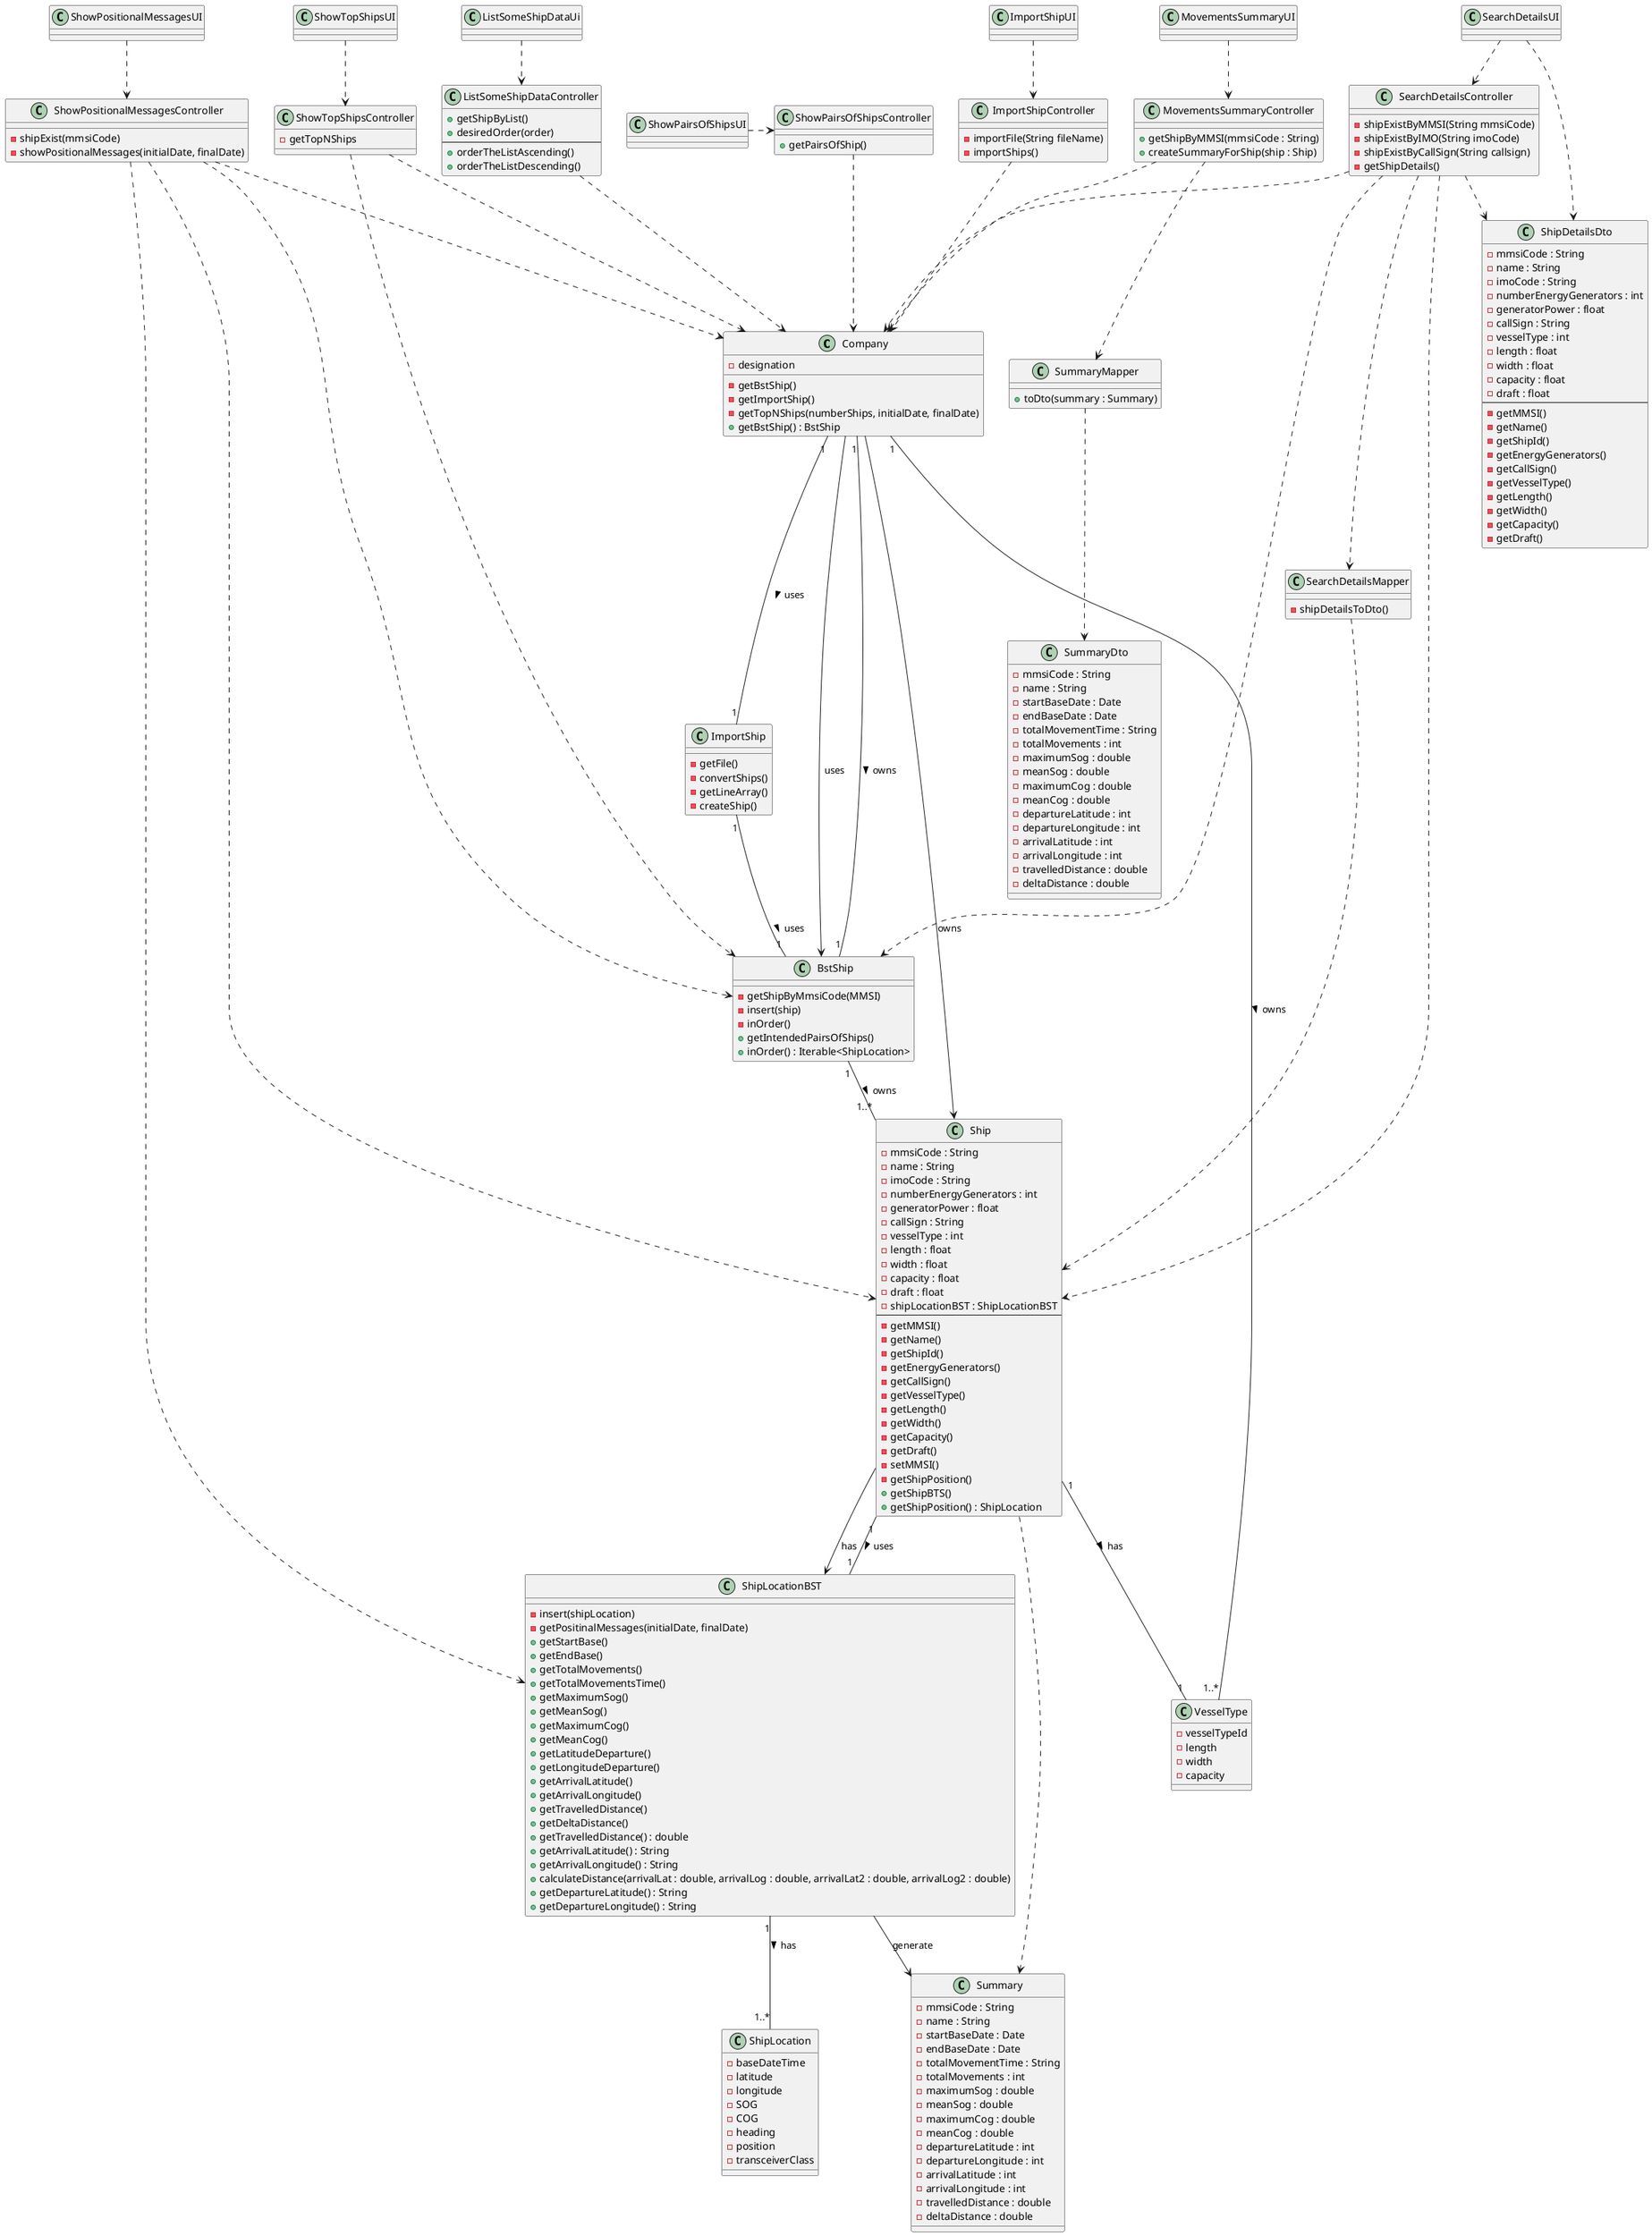 @startuml
'https://plantuml.com/class-diagram

class Company{
-designation
-getBstShip()
-getImportShip()
-getTopNShips(numberShips, initialDate, finalDate)
}


class ImportShip{
-getFile()
-convertShips()
-getLineArray()
-createShip()
}

class ImportShipController{
-importFile(String fileName)
-importShips()
}

class ImportShipUI{
}

class ShipLocation{
-baseDateTime
-latitude
-longitude
-SOG
-COG
-heading
-position
-transceiverClass
}


class ShipLocationBST{
-insert(shipLocation)
}

class BstShip{
-getShipByMmsiCode(MMSI)
-insert(ship)
-inOrder()
}

class VesselType {
-vesselTypeId
-length
-width
-capacity
}

class Ship {
-mmsiCode : String
-name : String
-imoCode : String
-numberEnergyGenerators : int
-generatorPower : float
-callSign : String
-vesselType : int
-length : float
-width : float
-capacity : float
-draft : float
- shipLocationBST : ShipLocationBST
--
-getMMSI()
-getName()
-getShipId()
-getEnergyGenerators()
-getCallSign()
-getVesselType()
-getLength()
-getWidth()
-getCapacity()
-getDraft()
-setMMSI()
-getShipPosition()
+getShipBTS()
}

class SearchDetailsUI {}

class SearchDetailsController {
-shipExistByMMSI(String mmsiCode)
-shipExistByIMO(String imoCode)
-shipExistByCallSign(String callsign)
-getShipDetails()
}

class SearchDetailsMapper{
-shipDetailsToDto()
}

class ShipDetailsDto{
-mmsiCode : String
-name : String
-imoCode : String
-numberEnergyGenerators : int
-generatorPower : float
-callSign : String
-vesselType : int
-length : float
-width : float
-capacity : float
-draft : float
--
-getMMSI()
-getName()
-getShipId()
-getEnergyGenerators()
-getCallSign()
-getVesselType()
-getLength()
-getWidth()
-getCapacity()
-getDraft()
}

class ShipLocationBST {
-getPositinalMessages(initialDate, finalDate)
}

class ShowPositionalMessagesUI {}

class ShowPositionalMessagesController {
-shipExist(mmsiCode)
-showPositionalMessages(initialDate, finalDate)
}


class MovementsSummaryUI{}

class MovementsSummaryController{
+ getShipByMMSI(mmsiCode : String)
+ createSummaryForShip(ship : Ship)
}

class SummaryMapper{
+ toDto(summary : Summary)
}
class Summary{
- mmsiCode : String
- name : String
- startBaseDate : Date
- endBaseDate : Date
- totalMovementTime : String
- totalMovements : int
- maximumSog : double
- meanSog : double
- maximumCog : double
- meanCog : double
- departureLatitude : int
- departureLongitude : int
- arrivalLatitude : int
- arrivalLongitude : int
- travelledDistance : double
- deltaDistance : double
}
class SummaryDto{
- mmsiCode : String
- name : String
- startBaseDate : Date
- endBaseDate : Date
- totalMovementTime : String
- totalMovements : int
- maximumSog : double
- meanSog : double
- maximumCog : double
- meanCog : double
- departureLatitude : int
- departureLongitude : int
- arrivalLatitude : int
- arrivalLongitude : int
- travelledDistance : double
- deltaDistance : double
}

class ShipLocationBST{
+getStartBase()
+getEndBase()
+getTotalMovements()
+getTotalMovementsTime()
+getMaximumSog()
+getMeanSog()
+getMaximumCog()
+getMeanCog()
+getLatitudeDeparture()
+getLongitudeDeparture()
+getArrivalLatitude()
+getArrivalLongitude()
+getTravelledDistance()
+getDeltaDistance()
}

class ListSomeShipDataUi{}

class ListSomeShipDataController{
+ getShipByList()
+ desiredOrder(order)
--
+ orderTheListAscending()
+ orderTheListDescending()
}



class ShowTopShipsUI{}

class ShowTopShipsController{
-getTopNShips
}


ImportShipUI ..> ImportShipController

ImportShipController ..> Company

ImportShip "1" -- "1" BstShip : uses >

Company "1" -- "1" BstShip : owns >
Company "1" -- "1..*" VesselType : owns >
Company "1" -- "1" ImportShip : uses >
Company --> Ship : owns
Company --> BstShip : uses

BstShip "1" -- "1..*" Ship : owns >

Ship "1" -- "1" ShipLocationBST : uses >
Ship "1" -- "1" VesselType : has >
Ship --> ShipLocationBST : has
Ship ..> Summary

ShipLocationBST "1" -- "1..*" ShipLocation : has >
ShipLocationBST --> Summary : generate

SearchDetailsUI ..> SearchDetailsController
SearchDetailsUI ..> ShipDetailsDto
SearchDetailsController ..> Company
SearchDetailsController ..> BstShip
SearchDetailsController ..> Ship
SearchDetailsController ..> SearchDetailsMapper
SearchDetailsController ..> ShipDetailsDto
SearchDetailsMapper ..> Ship

ShowPositionalMessagesUI ..> ShowPositionalMessagesController
ShowPositionalMessagesController ..> Company
ShowPositionalMessagesController ..> BstShip
ShowPositionalMessagesController ..> Ship
ShowPositionalMessagesController ..> ShipLocationBST

MovementsSummaryUI ..> MovementsSummaryController
MovementsSummaryController..>Company
MovementsSummaryController ..> SummaryMapper

SummaryMapper ..> SummaryDto

ListSomeShipDataUi ..> ListSomeShipDataController
ListSomeShipDataController ..> Company

ShowTopShipsUI ..> ShowTopShipsController
ShowTopShipsController ..> Company
ShowTopShipsController ..> BstShip


ShowPairsOfShipsUI .> ShowPairsOfShipsController
ShowPairsOfShipsController ..> Company




class ShowPairsOfShipsUI {}

class ShowPairsOfShipsController {
+ getPairsOfShip()
}

class Company{
+ getBstShip() : BstShip
}

class BstShip {
+ getIntendedPairsOfShips()
+ inOrder() : Iterable<ShipLocation>
}

class Ship {
+ getShipPosition() : ShipLocation
}

class ShipLocation {

}

class ShipLocationBST {
+ getTravelledDistance() : double
+ getArrivalLatitude() : String
+ getArrivalLongitude() : String
+ calculateDistance(arrivalLat : double, arrivalLog : double, arrivalLat2 : double, arrivalLog2 : double)
+ getDepartureLatitude() : String
+ getDepartureLongitude() : String
}










@enduml